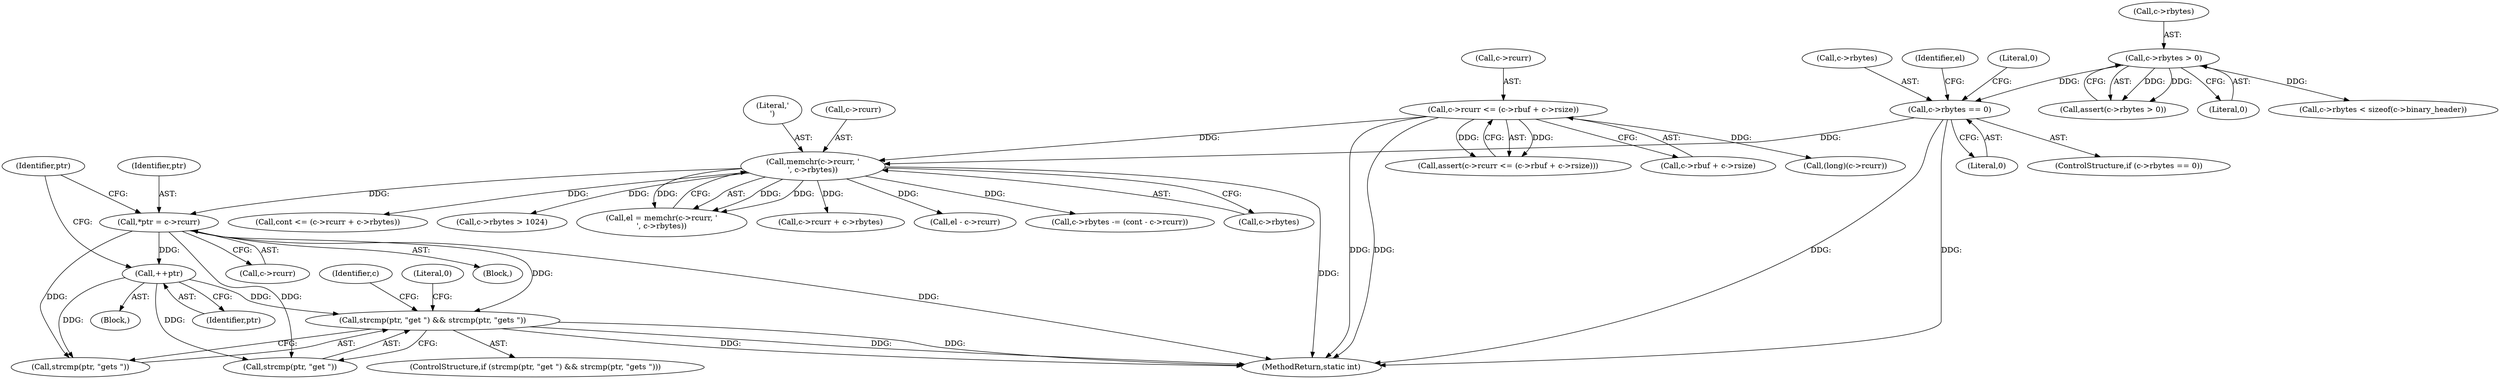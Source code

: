 digraph "0_memcached_d9cd01ede97f4145af9781d448c62a3318952719@API" {
"1000518" [label="(Call,strcmp(ptr, \"get \") && strcmp(ptr, \"gets \"))"];
"1000515" [label="(Call,++ptr)"];
"1000504" [label="(Call,*ptr = c->rcurr)"];
"1000484" [label="(Call,memchr(c->rcurr, '\n', c->rbytes))"];
"1000115" [label="(Call,c->rcurr <= (c->rbuf + c->rsize))"];
"1000475" [label="(Call,c->rbytes == 0)"];
"1000127" [label="(Call,c->rbytes > 0)"];
"1000561" [label="(Call,cont <= (c->rcurr + c->rbytes))"];
"1000116" [label="(Call,c->rcurr)"];
"1000497" [label="(Call,c->rbytes > 1024)"];
"1000519" [label="(Call,strcmp(ptr, \"get \"))"];
"1000479" [label="(Literal,0)"];
"1000482" [label="(Call,el = memchr(c->rcurr, '\n', c->rbytes))"];
"1000504" [label="(Call,*ptr = c->rcurr)"];
"1000502" [label="(Block,)"];
"1000563" [label="(Call,c->rcurr + c->rbytes)"];
"1000476" [label="(Call,c->rbytes)"];
"1000515" [label="(Call,++ptr)"];
"1000114" [label="(Call,assert(c->rcurr <= (c->rbuf + c->rsize)))"];
"1000115" [label="(Call,c->rcurr <= (c->rbuf + c->rsize))"];
"1000475" [label="(Call,c->rbytes == 0)"];
"1000127" [label="(Call,c->rbytes > 0)"];
"1000506" [label="(Call,c->rcurr)"];
"1000119" [label="(Call,c->rbuf + c->rsize)"];
"1000603" [label="(MethodReturn,static int)"];
"1000512" [label="(Identifier,ptr)"];
"1000514" [label="(Block,)"];
"1000527" [label="(Identifier,c)"];
"1000516" [label="(Identifier,ptr)"];
"1000541" [label="(Call,el - c->rcurr)"];
"1000522" [label="(Call,strcmp(ptr, \"gets \"))"];
"1000483" [label="(Identifier,el)"];
"1000131" [label="(Literal,0)"];
"1000211" [label="(Call,(long)(c->rcurr))"];
"1000575" [label="(Call,c->rbytes -= (cont - c->rcurr))"];
"1000485" [label="(Call,c->rcurr)"];
"1000489" [label="(Call,c->rbytes)"];
"1000128" [label="(Call,c->rbytes)"];
"1000505" [label="(Identifier,ptr)"];
"1000481" [label="(Literal,0)"];
"1000532" [label="(Literal,0)"];
"1000195" [label="(Call,c->rbytes < sizeof(c->binary_header))"];
"1000518" [label="(Call,strcmp(ptr, \"get \") && strcmp(ptr, \"gets \"))"];
"1000484" [label="(Call,memchr(c->rcurr, '\n', c->rbytes))"];
"1000474" [label="(ControlStructure,if (c->rbytes == 0))"];
"1000126" [label="(Call,assert(c->rbytes > 0))"];
"1000517" [label="(ControlStructure,if (strcmp(ptr, \"get \") && strcmp(ptr, \"gets \")))"];
"1000488" [label="(Literal,'\n')"];
"1000518" -> "1000517"  [label="AST: "];
"1000518" -> "1000519"  [label="CFG: "];
"1000518" -> "1000522"  [label="CFG: "];
"1000519" -> "1000518"  [label="AST: "];
"1000522" -> "1000518"  [label="AST: "];
"1000527" -> "1000518"  [label="CFG: "];
"1000532" -> "1000518"  [label="CFG: "];
"1000518" -> "1000603"  [label="DDG: "];
"1000518" -> "1000603"  [label="DDG: "];
"1000518" -> "1000603"  [label="DDG: "];
"1000515" -> "1000518"  [label="DDG: "];
"1000504" -> "1000518"  [label="DDG: "];
"1000515" -> "1000514"  [label="AST: "];
"1000515" -> "1000516"  [label="CFG: "];
"1000516" -> "1000515"  [label="AST: "];
"1000512" -> "1000515"  [label="CFG: "];
"1000504" -> "1000515"  [label="DDG: "];
"1000515" -> "1000519"  [label="DDG: "];
"1000515" -> "1000522"  [label="DDG: "];
"1000504" -> "1000502"  [label="AST: "];
"1000504" -> "1000506"  [label="CFG: "];
"1000505" -> "1000504"  [label="AST: "];
"1000506" -> "1000504"  [label="AST: "];
"1000512" -> "1000504"  [label="CFG: "];
"1000504" -> "1000603"  [label="DDG: "];
"1000484" -> "1000504"  [label="DDG: "];
"1000504" -> "1000519"  [label="DDG: "];
"1000504" -> "1000522"  [label="DDG: "];
"1000484" -> "1000482"  [label="AST: "];
"1000484" -> "1000489"  [label="CFG: "];
"1000485" -> "1000484"  [label="AST: "];
"1000488" -> "1000484"  [label="AST: "];
"1000489" -> "1000484"  [label="AST: "];
"1000482" -> "1000484"  [label="CFG: "];
"1000484" -> "1000603"  [label="DDG: "];
"1000484" -> "1000482"  [label="DDG: "];
"1000484" -> "1000482"  [label="DDG: "];
"1000484" -> "1000482"  [label="DDG: "];
"1000115" -> "1000484"  [label="DDG: "];
"1000475" -> "1000484"  [label="DDG: "];
"1000484" -> "1000497"  [label="DDG: "];
"1000484" -> "1000541"  [label="DDG: "];
"1000484" -> "1000561"  [label="DDG: "];
"1000484" -> "1000563"  [label="DDG: "];
"1000484" -> "1000575"  [label="DDG: "];
"1000115" -> "1000114"  [label="AST: "];
"1000115" -> "1000119"  [label="CFG: "];
"1000116" -> "1000115"  [label="AST: "];
"1000119" -> "1000115"  [label="AST: "];
"1000114" -> "1000115"  [label="CFG: "];
"1000115" -> "1000603"  [label="DDG: "];
"1000115" -> "1000603"  [label="DDG: "];
"1000115" -> "1000114"  [label="DDG: "];
"1000115" -> "1000114"  [label="DDG: "];
"1000115" -> "1000211"  [label="DDG: "];
"1000475" -> "1000474"  [label="AST: "];
"1000475" -> "1000479"  [label="CFG: "];
"1000476" -> "1000475"  [label="AST: "];
"1000479" -> "1000475"  [label="AST: "];
"1000481" -> "1000475"  [label="CFG: "];
"1000483" -> "1000475"  [label="CFG: "];
"1000475" -> "1000603"  [label="DDG: "];
"1000475" -> "1000603"  [label="DDG: "];
"1000127" -> "1000475"  [label="DDG: "];
"1000127" -> "1000126"  [label="AST: "];
"1000127" -> "1000131"  [label="CFG: "];
"1000128" -> "1000127"  [label="AST: "];
"1000131" -> "1000127"  [label="AST: "];
"1000126" -> "1000127"  [label="CFG: "];
"1000127" -> "1000126"  [label="DDG: "];
"1000127" -> "1000126"  [label="DDG: "];
"1000127" -> "1000195"  [label="DDG: "];
}
